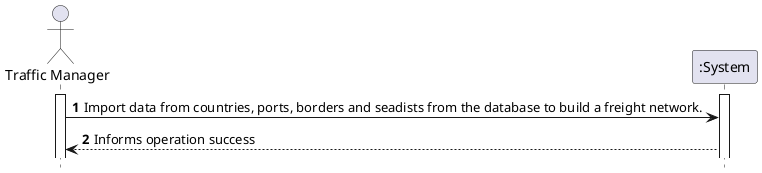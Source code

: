 @startuml
autonumber
hide footbox

actor "Traffic Manager" as TRAFFICMANAGER
participant ":System" as SYSTEM
activate SYSTEM
activate TRAFFICMANAGER

TRAFFICMANAGER -> SYSTEM : Import data from countries, ports, borders and seadists from the database to build a freight network.

SYSTEM --> TRAFFICMANAGER: Informs operation success
@enduml